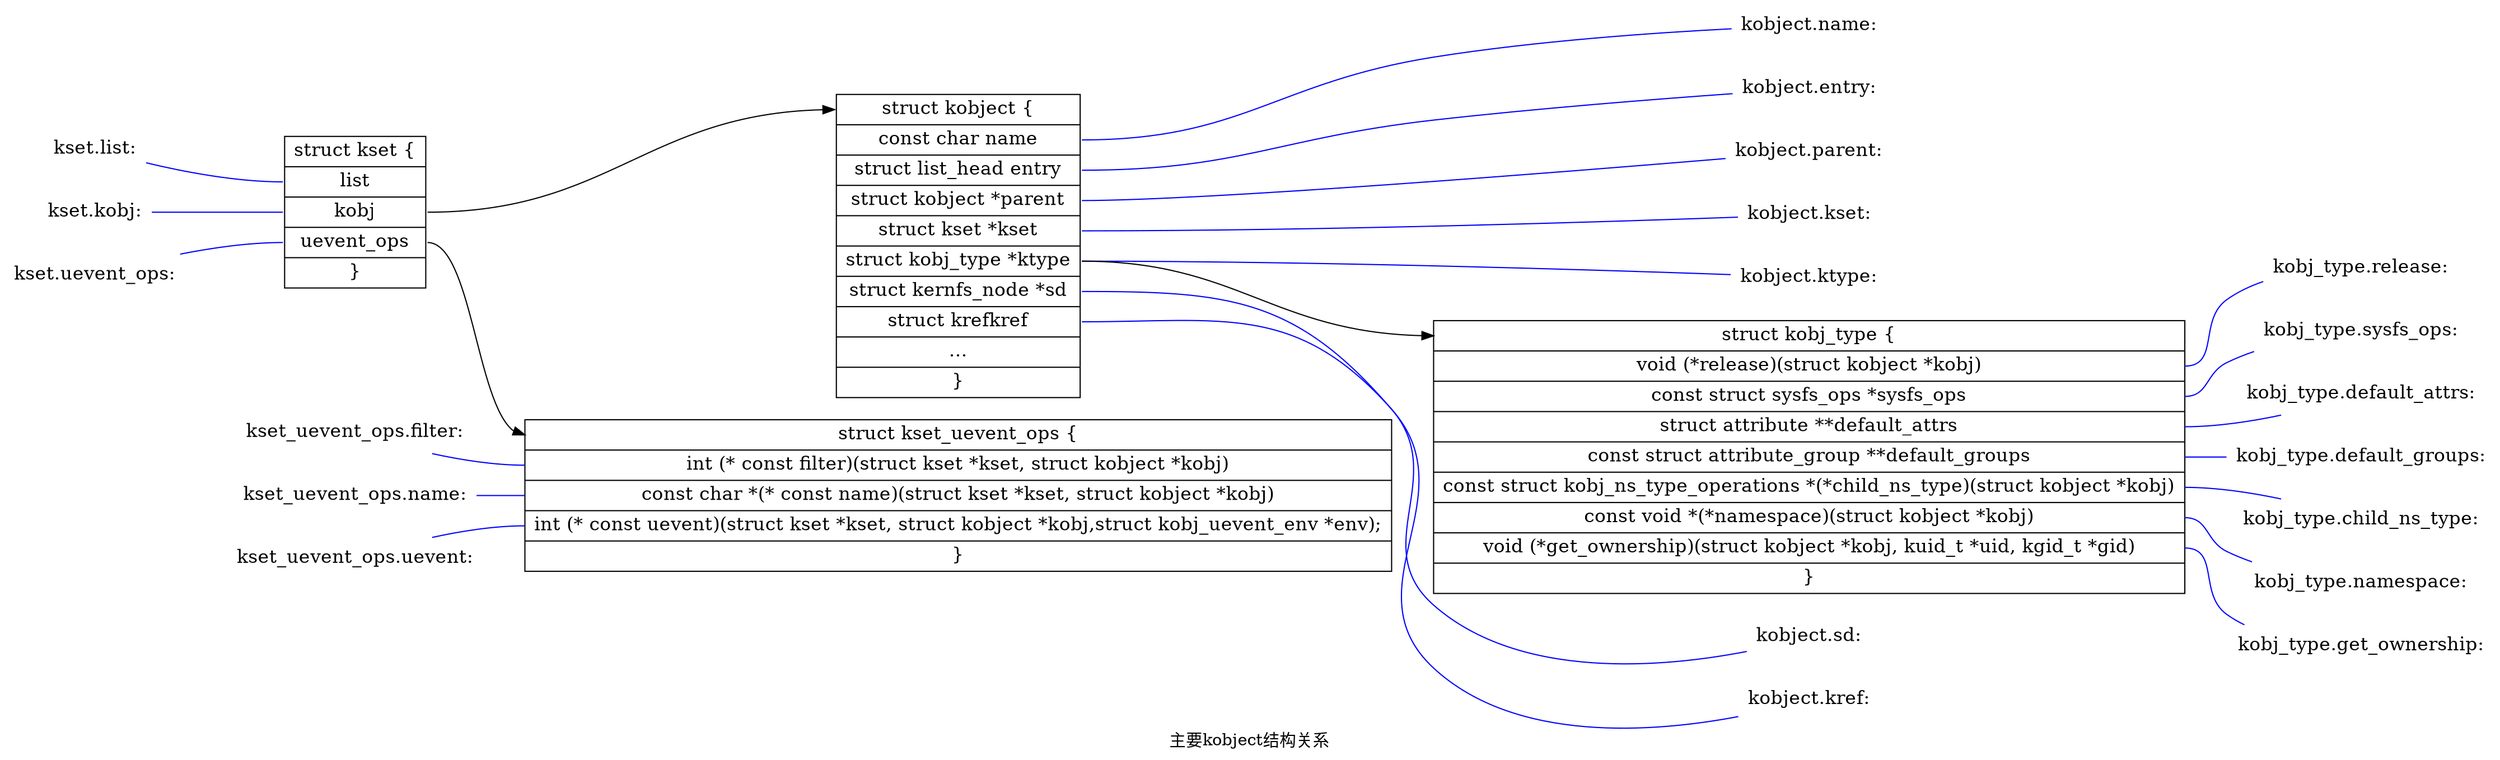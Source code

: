 digraph g {
label = "主要kobject结构关系"
graph [
rankdir = "LR"
];
node [
fontsize = "16"
shape = "ellipse"

];
edge [
];


"kset" [
label = "<f0> struct kset \{ | <f1> list| <f2> kobj| <f3> uevent_ops | <f4> \}"
shape = "record"

];

"kset_f1_plain" [
label = "kset.list:"
shape = "plaintext"
];
"kset_f2_plain" [
label = "kset.kobj:"
shape = "plaintext"
];

"kset_f3_plain" [
label = "kset.uevent_ops:"
shape = "plaintext"
];

"kset_f1_plain" -> "kset":f1  [
dir = "none"
color = "blue"
id = 10
];
"kset_f2_plain" -> "kset":f2 [
dir = "none"
color = "blue"
id = 11
];
"kset_f3_plain" -> "kset":f3 [
dir = "none"
color = "blue"
id = 12
];


"kobject" [
label = "<f0> struct kobject \{ | <f1> const char name| <f2> struct list_head entry| <f3> struct kobject  *parent| <f4> struct kset  *kset | <f5> struct kobj_type  *ktype | <f6> struct kernfs_node *sd | <f7> struct kref		kref | <f8> ... | <f9> \}"
shape = "record"
];
"kobject_f1_plain" [
label = "kobject.name:"
shape = "plaintext"
];
"kobject_f2_plain" [
label = "kobject.entry:"
shape = "plaintext"
];


"kobject_f3_plain" [
label = "kobject.parent:"
shape = "plaintext"
];

"kobject_f4_plain" [
label = "kobject.kset:"
shape = "plaintext"
];

"kobject_f5_plain" [
label = "kobject.ktype:"
shape = "plaintext"
];

"kobject_f6_plain" [
label = "kobject.sd:"
shape = "plaintext"
];

"kobject_f7_plain" [
label = "kobject.kref:"
shape = "plaintext"
];



"kobject":f1 -> "kobject_f1_plain"[
dir = "none"
color = "blue"
id = 13
];


"kobject":f2 -> "kobject_f2_plain"[
dir = "none"
color = "blue"
id = 14
];
"kobject":f3 -> "kobject_f3_plain"[
dir = "none"
color = "blue"
id = 15
];
"kobject":f4 -> "kobject_f4_plain"[
dir = "none"
color = "blue"
id = 16
];
"kobject":f5 -> "kobject_f5_plain"[
dir = "none"
color = "blue"
id = 17
];
"kobject":f6 -> "kobject_f6_plain"[
dir = "none"
color = "blue"
id = 18
];
"kobject":f7 -> "kobject_f7_plain"[
dir = "none"
color = "blue"
id = 19
];


"kobj_type" [
label = "<f0> struct kobj_type \{ | <f1> void (*release)(struct kobject *kobj) | <f2> const struct sysfs_ops *sysfs_ops | <f3> struct attribute **default_attrs | <f4> const struct attribute_group **default_groups  | <f5> const struct kobj_ns_type_operations *(*child_ns_type)(struct kobject *kobj) | <f6> const void *(*namespace)(struct kobject *kobj) | <f7> void (*get_ownership)(struct kobject *kobj, kuid_t *uid, kgid_t *gid)  | <f8> \}"
shape = "record"
];

"kobj_type_f1_plain" [
label = "kobj_type.release:"
shape = "plaintext"
];

"kobj_type_f2_plain" [
label = "kobj_type.sysfs_ops:"
shape = "plaintext"
];



"kobj_type_f3_plain" [
label = "kobj_type.default_attrs:"
shape = "plaintext"
];

"kobj_type_f4_plain" [
label = "kobj_type.default_groups:"
shape = "plaintext"
];


"kobj_type_f5_plain" [
label = "kobj_type.child_ns_type:"
shape = "plaintext"
];

"kobj_type_f6_plain" [
label = "kobj_type.namespace:"
shape = "plaintext"
];

"kobj_type_f7_plain" [
label = "kobj_type.get_ownership:"
shape = "plaintext"
];

"kobj_type":f1 -> "kobj_type_f1_plain" [
dir = "none"
color = "blue"
id = 20
];

"kobj_type":f2 -> "kobj_type_f2_plain" [
dir = "none"
color = "blue"
id = 20
];
"kobj_type":f3 -> "kobj_type_f3_plain" [
dir = "none"
color = "blue"
id = 20
];
"kobj_type":f4 -> "kobj_type_f4_plain" [
dir = "none"
color = "blue"
id = 20
];

"kobj_type":f5 -> "kobj_type_f5_plain" [
dir = "none"
color = "blue"
id = 20
];
"kobj_type":f6 -> "kobj_type_f6_plain" [
dir = "none"
color = "blue"
id = 20
];
"kobj_type":f7 -> "kobj_type_f7_plain" [
dir = "none"
color = "blue"
id = 20
];

"kset_uevent_ops" [
label = "<f0> struct kset_uevent_ops \{ | <f1> int (* const filter)(struct kset *kset, struct kobject *kobj) | <f2> const char *(* const name)(struct kset *kset, struct kobject *kobj) | <f3> int (* const uevent)(struct kset *kset, struct kobject *kobj,struct kobj_uevent_env *env);| <f4> \}"
shape = "record"
];


"kset_uevent_ops_f1_plain" [
label = "kset_uevent_ops.filter:"
shape = "plaintext"
];



"kset_uevent_ops_f2_plain" [
label = "kset_uevent_ops.name:"
shape = "plaintext"
];
"kset_uevent_ops_f3_plain" [
label = "kset_uevent_ops.uevent:"
shape = "plaintext"
];

"kset_uevent_ops_f1_plain" -> "kset_uevent_ops":f1  [
dir = "none"
color = "blue"
id = 30
];

"kset_uevent_ops_f2_plain" -> "kset_uevent_ops":f2 [
dir = "none"
color = "blue"
id = 30
];

"kset_uevent_ops_f3_plain" -> "kset_uevent_ops":f3 [
dir = "none"
color = "blue"
id = 30
];


"kset":f2 -> "kobject":f0 [
id = 1
];

"kset":f3 -> "kset_uevent_ops":f0 [
id = 2
];

"kobject":f5 -> "kobj_type":f0 [
id = 3
];









}
